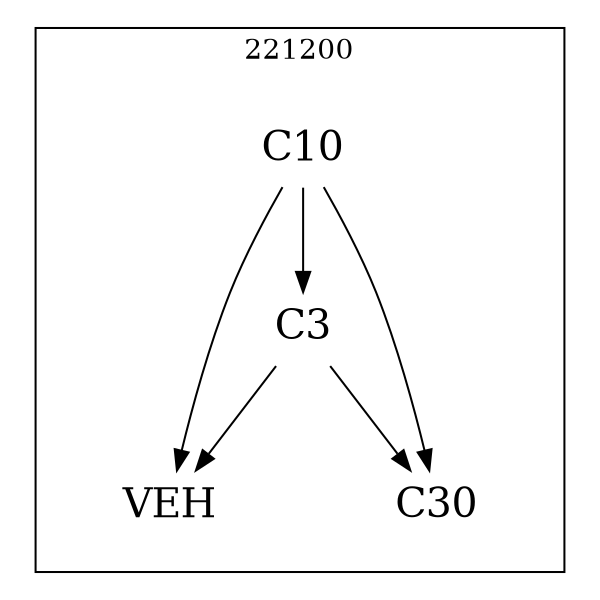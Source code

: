 strict digraph DAGS {
	size = "4,4!" ; ratio ="fill"; subgraph cluster_0{
			labeldoc = "t";
			label = "221200";node	[label= VEH, shape = plaintext, fontsize=20] VEH;node	[label= C3, shape = plaintext, fontsize=20] C3;node	[label= C10, shape = plaintext, fontsize=20] C10;node	[label= C30, shape = plaintext, fontsize=20] C30;
C3->VEH;
C3->C30;
C10->VEH;
C10->C3;
C10->C30;
	}}